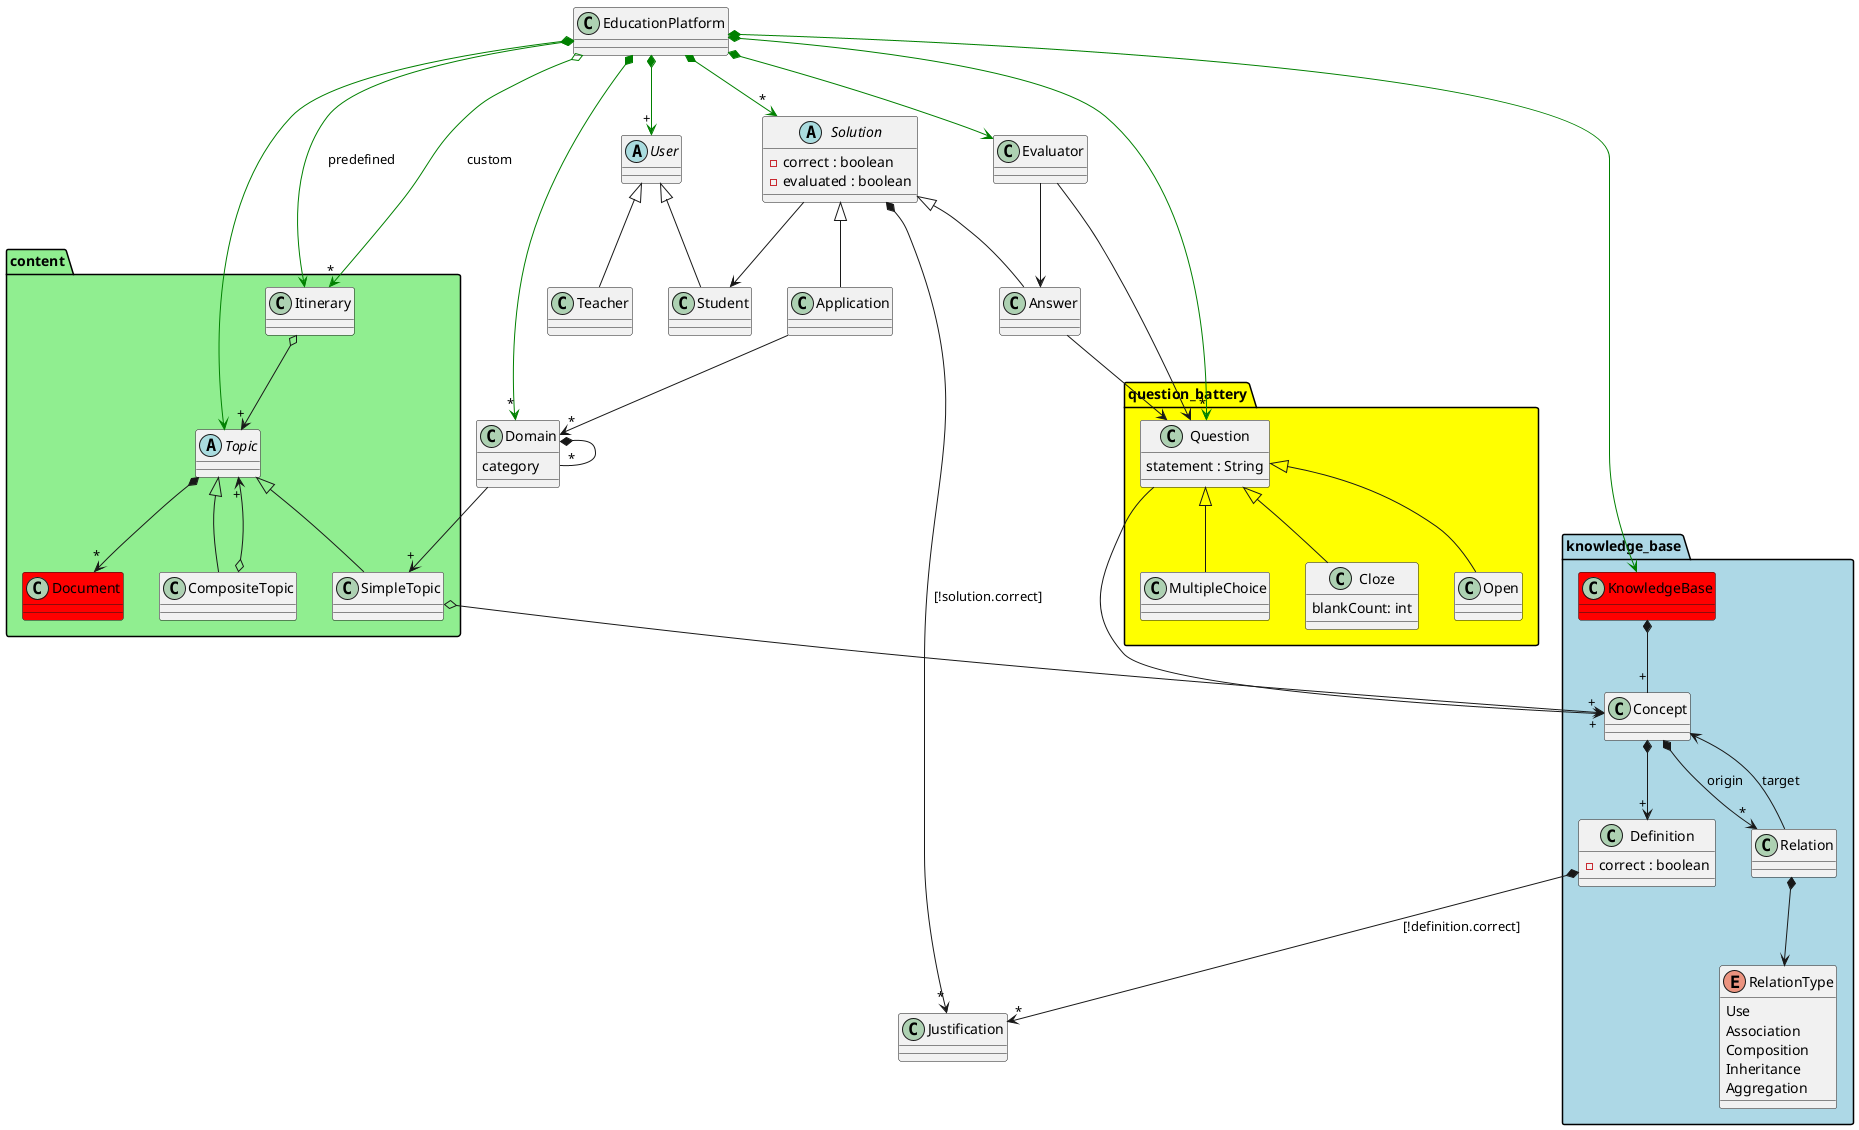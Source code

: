 @startuml EducationPlatformDomain

EducationPlatform *-[#green]-> "+" User
EducationPlatform *-[#green]-> content.Topic
EducationPlatform *-[#green]-> content.Itinerary : predefined
EducationPlatform o-[#green]-> "*" content.Itinerary : custom
EducationPlatform *-[#green]-> Evaluator
EducationPlatform *-[#green]-> "*" question_battery.Question
EducationPlatform *-[#green]-> "*" Domain
EducationPlatform *-[#green]-> "*" Solution
EducationPlatform *-[#green]-> knowledge_base.KnowledgeBase

abstract Solution {
    - correct : boolean
    - evaluated : boolean
}
Solution <|--  Application
Solution <|-- Answer
Solution --> Student
Solution *--> "*" Justification:[!solution.correct]

abstract User{
}
User <|-- Teacher
User <|-- Student

class Teacher{
}

class Student{
}

class Justification {
}

package content #lightgreen{

    class Itinerary {
    }
    Itinerary o--> "+" Topic

    abstract Topic{
    }
    Topic <|-- CompositeTopic
    Topic <|-- SimpleTopic
    Topic *--> "*" Document

    class Document #red {}

    class SimpleTopic{
    }
    SimpleTopic o--> "+" knowledge_base.Concept

    class CompositeTopic{
    }
    CompositeTopic o--> "+" Topic
}

package knowledge_base #lightblue{

    class KnowledgeBase #red{
    }
    KnowledgeBase *-- "+" Concept

    class Concept{
    }
    Concept *-down-> "+" Definition
    Concept *-down-> "*" Relation : origin
    'Concept *-down-> "*" Attachment

    class Definition {
        - correct : boolean
    }
    Definition *--> "*" Justification:[!definition.correct]

    class Relation {
    }
    Relation --> Concept : target
    Relation *-down-> RelationType

    enum RelationType {
        Use
        Association
        Composition
        Inheritance
        Aggregation
    }

}

class Domain{
    category
}
Domain --> "+" SimpleTopic
Domain *-- "*" Domain

class Application{
  
}
Application --> "*" Domain

package question_battery #yellow{

    class Question{
            statement : String
        }
    Question <|-- MultipleChoice
    Question <|-- Cloze
    Question <|-- Open
    Question --> "+" Concept
    'Open *-down- "+" Answer

    class Cloze{
        blankCount: int
    }

    class MultipleChoice{
    }
}

class Answer{
}
Answer --> Question

class Evaluator{
}
Evaluator --> question_battery.Question
Evaluator --> Answer

@enduml